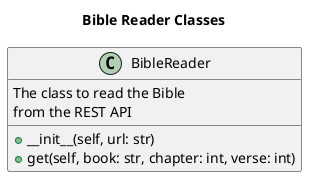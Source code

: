 @startuml

title "Bible Reader Classes"

class BibleReader{
    The class to read the Bible
    from the REST API
    +__init__(self, url: str)
    +get(self, book: str, chapter: int, verse: int)
}

@enduml